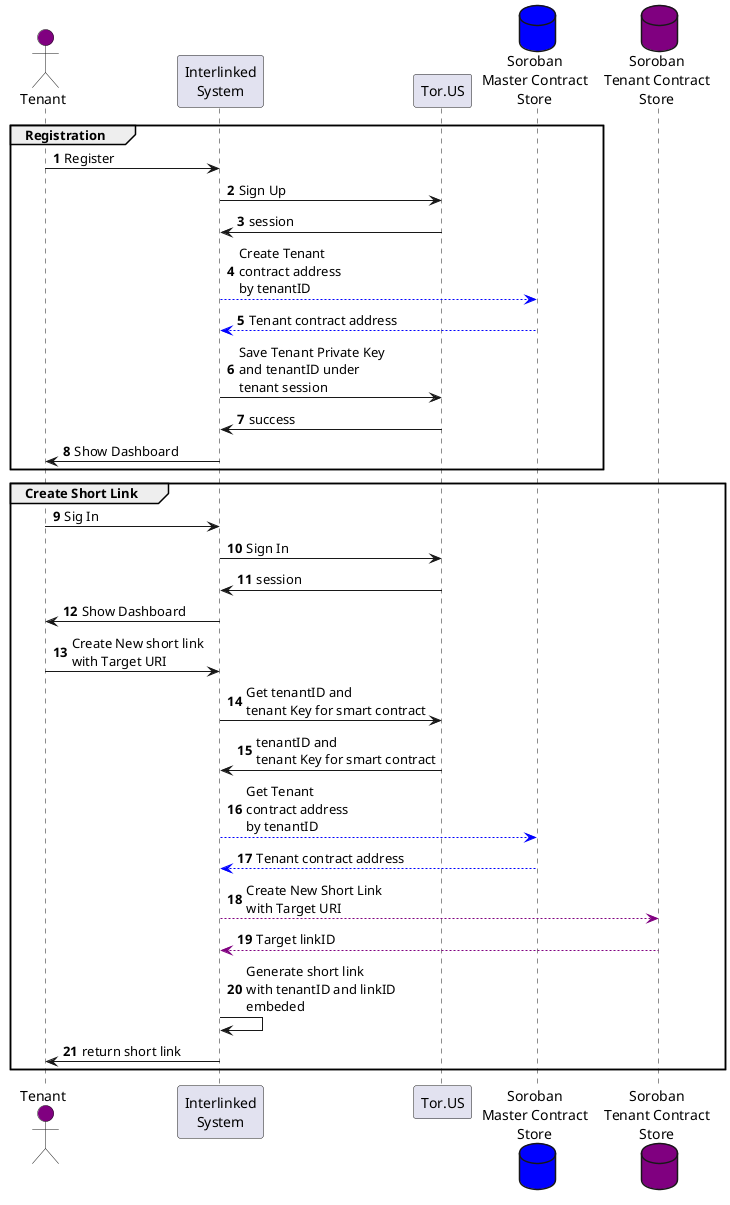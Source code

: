 @startuml
'https://plantuml.com/sequence-diagram

actor "Tenant" as User #Purple
participant "Interlinked\nSystem" as Interlinked
participant "Tor.US" as TorUs
database "Soroban\nMaster Contract\nStore" as Soroban_Master #Blue
database "Soroban\nTenant Contract\nStore" as Soroban_Tenant #Purple

autonumber
group Registration
User -> Interlinked: Register
Interlinked -> TorUs : Sign Up
TorUs -> Interlinked : session
Interlinked -[#Blue]-> Soroban_Master: Create Tenant\ncontract address\nby tenantID
Soroban_Master -[#Blue]-> Interlinked: Tenant contract address
Interlinked -> TorUs : Save Tenant Private Key\nand tenantID under\ntenant session
TorUs -> Interlinked: success
Interlinked -> User : Show Dashboard
end

group Create Short Link
User -> Interlinked: Sig In
Interlinked -> TorUs : Sign In
TorUs -> Interlinked : session
Interlinked -> User : Show Dashboard
User -> Interlinked : Create New short link\nwith Target URI
Interlinked -> TorUs : Get tenantID and\ntenant Key for smart contract
TorUs -> Interlinked : tenantID and\ntenant Key for smart contract
Interlinked -[#Blue]-> Soroban_Master: Get Tenant\ncontract address\nby tenantID
Soroban_Master -[#Blue]-> Interlinked: Tenant contract address
Interlinked -[#Purple]--> Soroban_Tenant: Create New Short Link\nwith Target URI
Soroban_Tenant -[#Purple]--> Interlinked: Target linkID
Interlinked -> Interlinked: Generate short link\nwith tenantID and linkID\nembeded
Interlinked -> User: return short link
end
@enduml